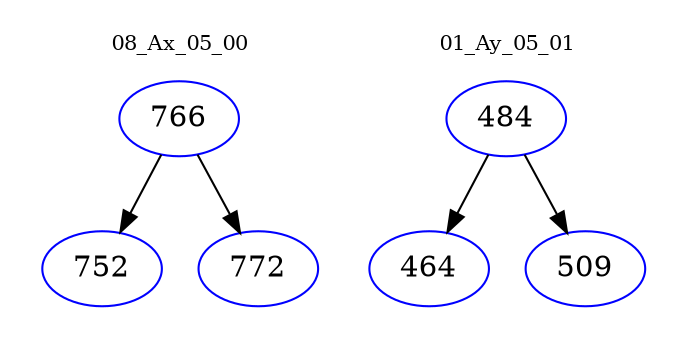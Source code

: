digraph{
subgraph cluster_0 {
color = white
label = "08_Ax_05_00";
fontsize=10;
T0_766 [label="766", color="blue"]
T0_766 -> T0_752 [color="black"]
T0_752 [label="752", color="blue"]
T0_766 -> T0_772 [color="black"]
T0_772 [label="772", color="blue"]
}
subgraph cluster_1 {
color = white
label = "01_Ay_05_01";
fontsize=10;
T1_484 [label="484", color="blue"]
T1_484 -> T1_464 [color="black"]
T1_464 [label="464", color="blue"]
T1_484 -> T1_509 [color="black"]
T1_509 [label="509", color="blue"]
}
}
